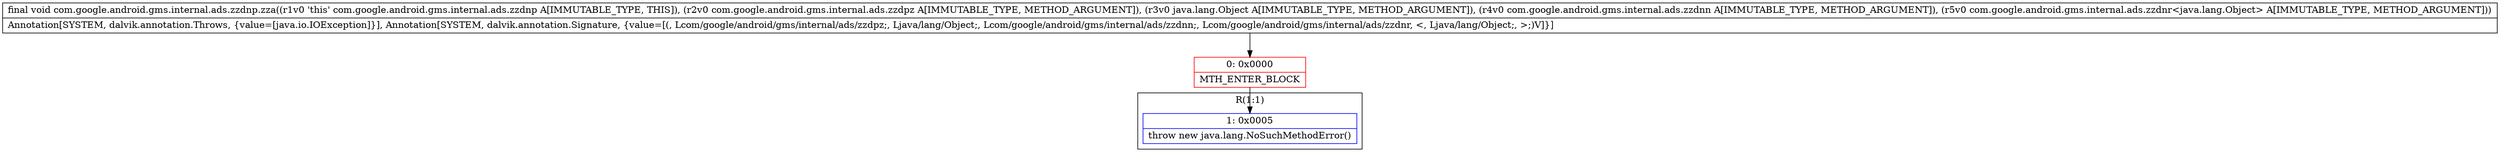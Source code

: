digraph "CFG forcom.google.android.gms.internal.ads.zzdnp.zza(Lcom\/google\/android\/gms\/internal\/ads\/zzdpz;Ljava\/lang\/Object;Lcom\/google\/android\/gms\/internal\/ads\/zzdnn;Lcom\/google\/android\/gms\/internal\/ads\/zzdnr;)V" {
subgraph cluster_Region_1080338942 {
label = "R(1:1)";
node [shape=record,color=blue];
Node_1 [shape=record,label="{1\:\ 0x0005|throw new java.lang.NoSuchMethodError()\l}"];
}
Node_0 [shape=record,color=red,label="{0\:\ 0x0000|MTH_ENTER_BLOCK\l}"];
MethodNode[shape=record,label="{final void com.google.android.gms.internal.ads.zzdnp.zza((r1v0 'this' com.google.android.gms.internal.ads.zzdnp A[IMMUTABLE_TYPE, THIS]), (r2v0 com.google.android.gms.internal.ads.zzdpz A[IMMUTABLE_TYPE, METHOD_ARGUMENT]), (r3v0 java.lang.Object A[IMMUTABLE_TYPE, METHOD_ARGUMENT]), (r4v0 com.google.android.gms.internal.ads.zzdnn A[IMMUTABLE_TYPE, METHOD_ARGUMENT]), (r5v0 com.google.android.gms.internal.ads.zzdnr\<java.lang.Object\> A[IMMUTABLE_TYPE, METHOD_ARGUMENT]))  | Annotation[SYSTEM, dalvik.annotation.Throws, \{value=[java.io.IOException]\}], Annotation[SYSTEM, dalvik.annotation.Signature, \{value=[(, Lcom\/google\/android\/gms\/internal\/ads\/zzdpz;, Ljava\/lang\/Object;, Lcom\/google\/android\/gms\/internal\/ads\/zzdnn;, Lcom\/google\/android\/gms\/internal\/ads\/zzdnr, \<, Ljava\/lang\/Object;, \>;)V]\}]\l}"];
MethodNode -> Node_0;
Node_0 -> Node_1;
}


